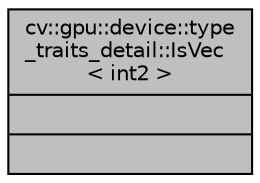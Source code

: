 digraph "cv::gpu::device::type_traits_detail::IsVec&lt; int2 &gt;"
{
 // LATEX_PDF_SIZE
  edge [fontname="Helvetica",fontsize="10",labelfontname="Helvetica",labelfontsize="10"];
  node [fontname="Helvetica",fontsize="10",shape=record];
  Node1 [label="{cv::gpu::device::type\l_traits_detail::IsVec\l\< int2 \>\n||}",height=0.2,width=0.4,color="black", fillcolor="grey75", style="filled", fontcolor="black",tooltip=" "];
}
